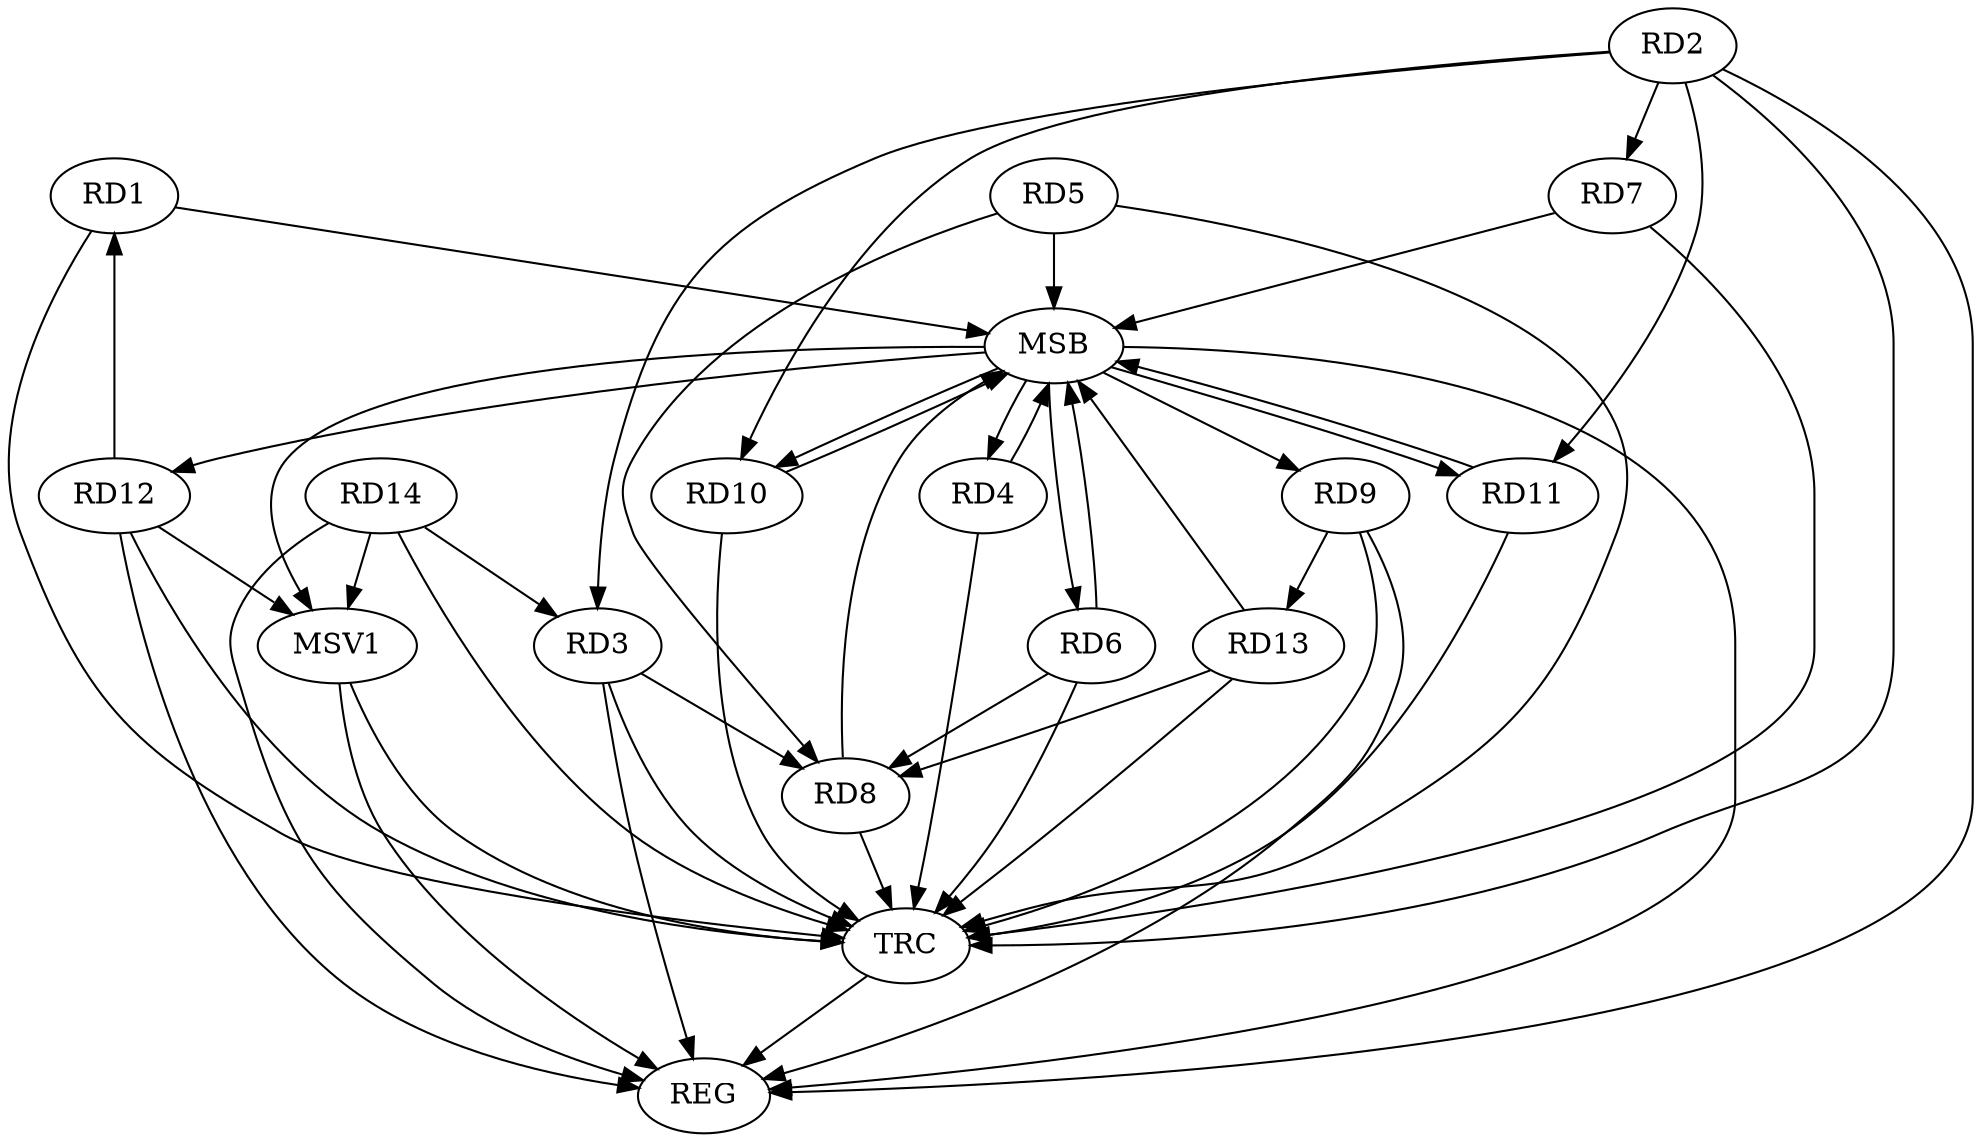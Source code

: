 strict digraph G {
  RD1 [ label="RD1" ];
  RD2 [ label="RD2" ];
  RD3 [ label="RD3" ];
  RD4 [ label="RD4" ];
  RD5 [ label="RD5" ];
  RD6 [ label="RD6" ];
  RD7 [ label="RD7" ];
  RD8 [ label="RD8" ];
  RD9 [ label="RD9" ];
  RD10 [ label="RD10" ];
  RD11 [ label="RD11" ];
  RD12 [ label="RD12" ];
  RD13 [ label="RD13" ];
  RD14 [ label="RD14" ];
  REG [ label="REG" ];
  MSB [ label="MSB" ];
  TRC [ label="TRC" ];
  MSV1 [ label="MSV1" ];
  RD12 -> RD1;
  RD2 -> RD3;
  RD2 -> RD7;
  RD2 -> RD10;
  RD2 -> RD11;
  RD14 -> RD3;
  RD9 -> RD13;
  RD2 -> REG;
  RD3 -> REG;
  RD9 -> REG;
  RD12 -> REG;
  RD14 -> REG;
  RD1 -> MSB;
  MSB -> REG;
  RD4 -> MSB;
  RD5 -> MSB;
  MSB -> RD12;
  RD6 -> MSB;
  MSB -> RD10;
  RD7 -> MSB;
  MSB -> RD4;
  MSB -> RD11;
  RD8 -> MSB;
  MSB -> RD9;
  RD10 -> MSB;
  MSB -> RD6;
  RD11 -> MSB;
  RD13 -> MSB;
  RD1 -> TRC;
  RD2 -> TRC;
  RD3 -> TRC;
  RD4 -> TRC;
  RD5 -> TRC;
  RD6 -> TRC;
  RD7 -> TRC;
  RD8 -> TRC;
  RD9 -> TRC;
  RD10 -> TRC;
  RD11 -> TRC;
  RD12 -> TRC;
  RD13 -> TRC;
  RD14 -> TRC;
  TRC -> REG;
  RD3 -> RD8;
  RD6 -> RD8;
  RD13 -> RD8;
  RD5 -> RD8;
  RD12 -> MSV1;
  RD14 -> MSV1;
  MSB -> MSV1;
  MSV1 -> REG;
  MSV1 -> TRC;
}

